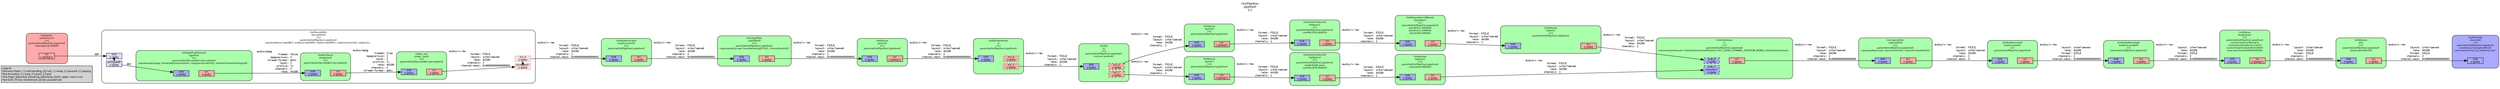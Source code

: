 digraph pipeline {
  rankdir=LR;
  fontname="sans";
  fontsize="10";
  labelloc=t;
  nodesep=.1;
  ranksep=.2;
  label="<GstPipeline>\npipeline0\n[>]";
  node [style="filled,rounded", shape=box, fontsize="9", fontname="sans", margin="0.0,0.0"];
  edge [labelfontsize="6", fontsize="9", fontname="monospace"];
  
  legend [
    pos="0,0!",
    margin="0.05,0.05",
    style="filled",
    label="Legend\lElement-States: [~] void-pending, [0] null, [-] ready, [=] paused, [>] playing\lPad-Activation: [-] none, [>] push, [<] pull\lPad-Flags: [b]locked, [f]lushing, [b]locking, [E]OS; upper-case is set\lPad-Task: [T] has started task, [t] has paused task\l",
  ];
  subgraph cluster_capsfilter0_0x72248138 {
    fontname="Bitstream Vera Sans";
    fontsize="8";
    style="filled,rounded";
    color=black;
    label="GstCapsFilter\ncapsfilter0\n[>]\nparent=(GstPipeline) pipeline0\ncaps=audio/x-raw, format=(string)F32LE, channels=(int)2";
    subgraph cluster_capsfilter0_0x72248138_sink {
      label="";
      style="invis";
      capsfilter0_0x72248138_sink_0x72247430 [color=black, fillcolor="#aaaaff", label="sink\n[>][bfb]", height="0.2", style="filled,solid"];
    }

    subgraph cluster_capsfilter0_0x72248138_src {
      label="";
      style="invis";
      capsfilter0_0x72248138_src_0x72247588 [color=black, fillcolor="#ffaaaa", label="src\n[>][bfb]", height="0.2", style="filled,solid"];
    }

    capsfilter0_0x72248138_sink_0x72247430 -> capsfilter0_0x72248138_src_0x72247588 [style="invis"];
    fillcolor="#aaffaa";
  }

  capsfilter0_0x72248138_src_0x72247588 -> queue0_0x7221e190_sink_0x7220e8b0 [label="audio/x-raw\l              format: F32LE\l              layout: interleaved\l                rate: 44100\l            channels: 2\l        channel-mask: 0x0000000000000003\l"]
  subgraph cluster_highvol1_0x722351f0 {
    fontname="Bitstream Vera Sans";
    fontsize="8";
    style="filled,rounded";
    color=black;
    label="GstVolume\nhighvol1\n[>]\nparent=(GstPipeline) pipeline0\nvolume=0.800000";
    subgraph cluster_highvol1_0x722351f0_sink {
      label="";
      style="invis";
      highvol1_0x722351f0_sink_0x72247180 [color=black, fillcolor="#aaaaff", label="sink\n[>][bfb]", height="0.2", style="filled,solid"];
    }

    subgraph cluster_highvol1_0x722351f0_src {
      label="";
      style="invis";
      highvol1_0x722351f0_src_0x722472d8 [color=black, fillcolor="#ffaaaa", label="src\n[>][bfb]", height="0.2", style="filled,solid"];
    }

    highvol1_0x722351f0_sink_0x72247180 -> highvol1_0x722351f0_src_0x722472d8 [style="invis"];
    fillcolor="#aaffaa";
  }

  highvol1_0x722351f0_src_0x722472d8 -> i1_0x7222a068_sink_1_0x7224c1d0 [label="audio/x-raw\l              format: F32LE\l              layout: interleaved\l                rate: 44100\l            channels: 1\l"]
  subgraph cluster_highpass1_0x72234e58 {
    fontname="Bitstream Vera Sans";
    fontsize="8";
    style="filled,rounded";
    color=black;
    label="GstAudioChebLimit\nhighpass1\n[>]\nparent=(GstPipeline) pipeline0\nmode=high-pass\ncutoff=1830.900024";
    subgraph cluster_highpass1_0x72234e58_sink {
      label="";
      style="invis";
      highpass1_0x72234e58_sink_0x72236e00 [color=black, fillcolor="#aaaaff", label="sink\n[>][bfb]", height="0.2", style="filled,solid"];
    }

    subgraph cluster_highpass1_0x72234e58_src {
      label="";
      style="invis";
      highpass1_0x72234e58_src_0x72247028 [color=black, fillcolor="#ffaaaa", label="src\n[>][bfb]", height="0.2", style="filled,solid"];
    }

    highpass1_0x72234e58_sink_0x72236e00 -> highpass1_0x72234e58_src_0x72247028 [style="invis"];
    fillcolor="#aaffaa";
  }

  highpass1_0x72234e58_src_0x72247028 -> highvol1_0x722351f0_sink_0x72247180 [label="audio/x-raw\l              format: F32LE\l              layout: interleaved\l                rate: 44100\l            channels: 1\l"]
  subgraph cluster_queue3_0x7221e880 {
    fontname="Bitstream Vera Sans";
    fontsize="8";
    style="filled,rounded";
    color=black;
    label="GstQueue\nqueue3\n[>]\nparent=(GstPipeline) pipeline0";
    subgraph cluster_queue3_0x7221e880_sink {
      label="";
      style="invis";
      queue3_0x7221e880_sink_0x72236b50 [color=black, fillcolor="#aaaaff", label="sink\n[>][bfb]", height="0.2", style="filled,solid"];
    }

    subgraph cluster_queue3_0x7221e880_src {
      label="";
      style="invis";
      queue3_0x7221e880_src_0x72236ca8 [color=black, fillcolor="#ffaaaa", label="src\n[>][bfb][T]", height="0.2", style="filled,solid"];
    }

    queue3_0x7221e880_sink_0x72236b50 -> queue3_0x7221e880_src_0x72236ca8 [style="invis"];
    fillcolor="#aaffaa";
  }

  queue3_0x7221e880_src_0x72236ca8 -> highpass1_0x72234e58_sink_0x72236e00 [label="audio/x-raw\l              format: F32LE\l              layout: interleaved\l                rate: 44100\l            channels: 1\l"]
  subgraph cluster_lowvol1_0x72234ac0 {
    fontname="Bitstream Vera Sans";
    fontsize="8";
    style="filled,rounded";
    color=black;
    label="GstVolume\nlowvol1\n[>]\nparent=(GstPipeline) pipeline0";
    subgraph cluster_lowvol1_0x72234ac0_sink {
      label="";
      style="invis";
      lowvol1_0x72234ac0_sink_0x722368a0 [color=black, fillcolor="#aaaaff", label="sink\n[>][bfb]", height="0.2", style="filled,solid"];
    }

    subgraph cluster_lowvol1_0x72234ac0_src {
      label="";
      style="invis";
      lowvol1_0x72234ac0_src_0x722369f8 [color=black, fillcolor="#ffaaaa", label="src\n[>][bfb]", height="0.2", style="filled,solid"];
    }

    lowvol1_0x72234ac0_sink_0x722368a0 -> lowvol1_0x72234ac0_src_0x722369f8 [style="invis"];
    fillcolor="#aaffaa";
  }

  lowvol1_0x72234ac0_src_0x722369f8 -> i1_0x7222a068_sink_0_0x7224c070 [label="audio/x-raw\l              format: F32LE\l              layout: interleaved\l                rate: 44100\l            channels: 1\l"]
  subgraph cluster_equalizer1_0x72242128 {
    fontname="Bitstream Vera Sans";
    fontsize="8";
    style="filled,rounded";
    color=black;
    label="GstIirEqualizer10Bands\nequalizer1\n[>]\nparent=(GstPipeline) pipeline0\nband0=12.000000\nband1=11.040000\nband2=6.696000";
    subgraph cluster_equalizer1_0x72242128_sink {
      label="";
      style="invis";
      equalizer1_0x72242128_sink_0x722365f0 [color=black, fillcolor="#aaaaff", label="sink\n[>][bfb]", height="0.2", style="filled,solid"];
    }

    subgraph cluster_equalizer1_0x72242128_src {
      label="";
      style="invis";
      equalizer1_0x72242128_src_0x72236748 [color=black, fillcolor="#ffaaaa", label="src\n[>][bfb]", height="0.2", style="filled,solid"];
    }

    equalizer1_0x72242128_sink_0x722365f0 -> equalizer1_0x72242128_src_0x72236748 [style="invis"];
    fillcolor="#aaffaa";
  }

  equalizer1_0x72242128_src_0x72236748 -> lowvol1_0x72234ac0_sink_0x722368a0 [label="audio/x-raw\l              format: F32LE\l              layout: interleaved\l                rate: 44100\l            channels: 1\l"]
  subgraph cluster_lowpass1_0x72234728 {
    fontname="Bitstream Vera Sans";
    fontsize="8";
    style="filled,rounded";
    color=black;
    label="GstAudioChebLimit\nlowpass1\n[>]\nparent=(GstPipeline) pipeline0\ncutoff=1830.900024";
    subgraph cluster_lowpass1_0x72234728_sink {
      label="";
      style="invis";
      lowpass1_0x72234728_sink_0x72236340 [color=black, fillcolor="#aaaaff", label="sink\n[>][bfb]", height="0.2", style="filled,solid"];
    }

    subgraph cluster_lowpass1_0x72234728_src {
      label="";
      style="invis";
      lowpass1_0x72234728_src_0x72236498 [color=black, fillcolor="#ffaaaa", label="src\n[>][bfb]", height="0.2", style="filled,solid"];
    }

    lowpass1_0x72234728_sink_0x72236340 -> lowpass1_0x72234728_src_0x72236498 [style="invis"];
    fillcolor="#aaffaa";
  }

  lowpass1_0x72234728_src_0x72236498 -> equalizer1_0x72242128_sink_0x722365f0 [label="audio/x-raw\l              format: F32LE\l              layout: interleaved\l                rate: 44100\l            channels: 1\l"]
  subgraph cluster_queue2_0x7221e630 {
    fontname="Bitstream Vera Sans";
    fontsize="8";
    style="filled,rounded";
    color=black;
    label="GstQueue\nqueue2\n[>]\nparent=(GstPipeline) pipeline0";
    subgraph cluster_queue2_0x7221e630_sink {
      label="";
      style="invis";
      queue2_0x7221e630_sink_0x72236090 [color=black, fillcolor="#aaaaff", label="sink\n[>][bfb]", height="0.2", style="filled,solid"];
    }

    subgraph cluster_queue2_0x7221e630_src {
      label="";
      style="invis";
      queue2_0x7221e630_src_0x722361e8 [color=black, fillcolor="#ffaaaa", label="src\n[>][bfb][T]", height="0.2", style="filled,solid"];
    }

    queue2_0x7221e630_sink_0x72236090 -> queue2_0x7221e630_src_0x722361e8 [style="invis"];
    fillcolor="#aaffaa";
  }

  queue2_0x7221e630_src_0x722361e8 -> lowpass1_0x72234728_sink_0x72236340 [label="audio/x-raw\l              format: F32LE\l              layout: interleaved\l                rate: 44100\l            channels: 1\l"]
  subgraph cluster_alsasink0_0x7223ad88 {
    fontname="Bitstream Vera Sans";
    fontsize="8";
    style="filled,rounded";
    color=black;
    label="GstAlsaSink\nalsasink0\n[>]\nparent=(GstPipeline) pipeline0\nenable-last-sample=FALSE\ncard-name=\"snd_rpi_hifiberry_dac\"";
    subgraph cluster_alsasink0_0x7223ad88_sink {
      label="";
      style="invis";
      alsasink0_0x7223ad88_sink_0x72226eb0 [color=black, fillcolor="#aaaaff", label="sink\n[>][bfb]", height="0.2", style="filled,solid"];
    }

    fillcolor="#aaaaff";
  }

  subgraph cluster_vol1_0x72234390 {
    fontname="Bitstream Vera Sans";
    fontsize="8";
    style="filled,rounded";
    color=black;
    label="GstVolume\nvol1\n[>]\nparent=(GstPipeline) pipeline0\nvolume=0.085500";
    subgraph cluster_vol1_0x72234390_sink {
      label="";
      style="invis";
      vol1_0x72234390_sink_0x72226c00 [color=black, fillcolor="#aaaaff", label="sink\n[>][bfb]", height="0.2", style="filled,solid"];
    }

    subgraph cluster_vol1_0x72234390_src {
      label="";
      style="invis";
      vol1_0x72234390_src_0x72226d58 [color=black, fillcolor="#ffaaaa", label="src\n[>][bfb]", height="0.2", style="filled,solid"];
    }

    vol1_0x72234390_sink_0x72226c00 -> vol1_0x72234390_src_0x72226d58 [style="invis"];
    fillcolor="#aaffaa";
  }

  vol1_0x72234390_src_0x72226d58 -> alsasink0_0x7223ad88_sink_0x72226eb0 [label="audio/x-raw\l              layout: interleaved\l                rate: 44100\l              format: S32LE\l            channels: 2\l        channel-mask: 0x0000000000000003\l"]
  subgraph cluster_lastqueue1_0x7221e3e0 {
    fontname="Bitstream Vera Sans";
    fontsize="8";
    style="filled,rounded";
    color=black;
    label="GstQueue\nlastqueue1\n[>]\nparent=(GstPipeline) pipeline0\ncurrent-level-buffers=21\ncurrent-level-bytes=172032\ncurrent-level-time=487619047\nmax-size-time=20000000000";
    subgraph cluster_lastqueue1_0x7221e3e0_sink {
      label="";
      style="invis";
      lastqueue1_0x7221e3e0_sink_0x72226950 [color=black, fillcolor="#aaaaff", label="sink\n[>][bfb]", height="0.2", style="filled,solid"];
    }

    subgraph cluster_lastqueue1_0x7221e3e0_src {
      label="";
      style="invis";
      lastqueue1_0x7221e3e0_src_0x72226aa8 [color=black, fillcolor="#ffaaaa", label="src\n[>][bfb][T]", height="0.2", style="filled,solid"];
    }

    lastqueue1_0x7221e3e0_sink_0x72226950 -> lastqueue1_0x7221e3e0_src_0x72226aa8 [style="invis"];
    fillcolor="#aaffaa";
  }

  lastqueue1_0x7221e3e0_src_0x72226aa8 -> vol1_0x72234390_sink_0x72226c00 [label="audio/x-raw\l              layout: interleaved\l                rate: 44100\l              format: S32LE\l            channels: 2\l        channel-mask: 0x0000000000000003\l"]
  subgraph cluster_audioresample0_0x72230ec0 {
    fontname="Bitstream Vera Sans";
    fontsize="8";
    style="filled,rounded";
    color=black;
    label="GstAudioResample\naudioresample0\n[>]\nparent=(GstPipeline) pipeline0";
    subgraph cluster_audioresample0_0x72230ec0_sink {
      label="";
      style="invis";
      audioresample0_0x72230ec0_sink_0x722266a0 [color=black, fillcolor="#aaaaff", label="sink\n[>][bfb]", height="0.2", style="filled,solid"];
    }

    subgraph cluster_audioresample0_0x72230ec0_src {
      label="";
      style="invis";
      audioresample0_0x72230ec0_src_0x722267f8 [color=black, fillcolor="#ffaaaa", label="src\n[>][bfb]", height="0.2", style="filled,solid"];
    }

    audioresample0_0x72230ec0_sink_0x722266a0 -> audioresample0_0x72230ec0_src_0x722267f8 [style="invis"];
    fillcolor="#aaffaa";
  }

  audioresample0_0x72230ec0_src_0x722267f8 -> lastqueue1_0x7221e3e0_sink_0x72226950 [label="audio/x-raw\l              layout: interleaved\l                rate: 44100\l              format: S32LE\l            channels: 2\l        channel-mask: 0x0000000000000003\l"]
  subgraph cluster_audioconvert1_0x7222c9b0 {
    fontname="Bitstream Vera Sans";
    fontsize="8";
    style="filled,rounded";
    color=black;
    label="GstAudioConvert\naudioconvert1\n[>]\nparent=(GstPipeline) pipeline0";
    subgraph cluster_audioconvert1_0x7222c9b0_sink {
      label="";
      style="invis";
      audioconvert1_0x7222c9b0_sink_0x722263f0 [color=black, fillcolor="#aaaaff", label="sink\n[>][bfb]", height="0.2", style="filled,solid"];
    }

    subgraph cluster_audioconvert1_0x7222c9b0_src {
      label="";
      style="invis";
      audioconvert1_0x7222c9b0_src_0x72226548 [color=black, fillcolor="#ffaaaa", label="src\n[>][bfb]", height="0.2", style="filled,solid"];
    }

    audioconvert1_0x7222c9b0_sink_0x722263f0 -> audioconvert1_0x7222c9b0_src_0x72226548 [style="invis"];
    fillcolor="#aaffaa";
  }

  audioconvert1_0x7222c9b0_src_0x72226548 -> audioresample0_0x72230ec0_sink_0x722266a0 [label="audio/x-raw\l              layout: interleaved\l                rate: 44100\l              format: S32LE\l            channels: 2\l        channel-mask: 0x0000000000000003\l"]
  subgraph cluster_capssetter0_0x7222e1c8 {
    fontname="Bitstream Vera Sans";
    fontsize="8";
    style="filled,rounded";
    color=black;
    label="GstCapsSetter\ncapssetter0\n[>]\nparent=(GstPipeline) pipeline0\ncaps=audio/x-raw, channels=(int)2, channel-mask=(int)3";
    subgraph cluster_capssetter0_0x7222e1c8_sink {
      label="";
      style="invis";
      capssetter0_0x7222e1c8_sink_0x72226140 [color=black, fillcolor="#aaaaff", label="sink\n[>][bfb]", height="0.2", style="filled,solid"];
    }

    subgraph cluster_capssetter0_0x7222e1c8_src {
      label="";
      style="invis";
      capssetter0_0x7222e1c8_src_0x72226298 [color=black, fillcolor="#ffaaaa", label="src\n[>][bfb]", height="0.2", style="filled,solid"];
    }

    capssetter0_0x7222e1c8_sink_0x72226140 -> capssetter0_0x7222e1c8_src_0x72226298 [style="invis"];
    fillcolor="#aaffaa";
  }

  capssetter0_0x7222e1c8_src_0x72226298 -> audioconvert1_0x7222c9b0_sink_0x722263f0 [label="audio/x-raw\l              format: F32LE\l              layout: interleaved\l                rate: 44100\l            channels: 2\l        channel-mask: 3\l"]
  subgraph cluster_i1_0x7222a068 {
    fontname="Bitstream Vera Sans";
    fontsize="8";
    style="filled,rounded";
    color=black;
    label="GstInterleave\ni1\n[>]\nparent=(GstPipeline) pipeline0\nchannel-positions=< ((GstAudioChannelPosition) GST_AUDIO_CHANNEL_POSITION_MONO), ((GstAudioChannel…";
    subgraph cluster_i1_0x7222a068_sink {
      label="";
      style="invis";
      i1_0x7222a068_sink_0_0x7224c070 [color=black, fillcolor="#aaaaff", label="sink_0\n[>][bfb]", height="0.2", style="filled,dashed"];
      i1_0x7222a068_sink_1_0x7224c1d0 [color=black, fillcolor="#aaaaff", label="sink_1\nchannel=1\n[>][bfb]", height="0.2", style="filled,dashed"];
    }

    subgraph cluster_i1_0x7222a068_src {
      label="";
      style="invis";
      i1_0x7222a068_src_0x7220ee10 [color=black, fillcolor="#ffaaaa", label="src\n[>][bfb]", height="0.2", style="filled,solid"];
    }

    i1_0x7222a068_sink_0_0x7224c070 -> i1_0x7222a068_src_0x7220ee10 [style="invis"];
    fillcolor="#aaffaa";
  }

  i1_0x7222a068_src_0x7220ee10 -> capssetter0_0x7222e1c8_sink_0x72226140 [label="audio/x-raw\l              format: F32LE\l              layout: interleaved\l                rate: 44100\l            channels: 2\l        channel-mask: 0x0000000000000000\l"]
  subgraph cluster_t1_0x72227880 {
    fontname="Bitstream Vera Sans";
    fontsize="8";
    style="filled,rounded";
    color=black;
    label="GstTee\nt1\n[>]\nparent=(GstPipeline) pipeline0\nnum-src-pads=2";
    subgraph cluster_t1_0x72227880_sink {
      label="";
      style="invis";
      t1_0x72227880_sink_0x7220ecb8 [color=black, fillcolor="#aaaaff", label="sink\n[>][bfb]", height="0.2", style="filled,solid"];
    }

    subgraph cluster_t1_0x72227880_src {
      label="";
      style="invis";
      t1_0x72227880_src_0_0x7221a348 [color=black, fillcolor="#ffaaaa", label="src_0\n[>][bfb]", height="0.2", style="filled,dashed"];
      t1_0x72227880_src_1_0x7221a4b0 [color=black, fillcolor="#ffaaaa", label="src_1\n[>][bfb]", height="0.2", style="filled,dashed"];
    }

    t1_0x72227880_sink_0x7220ecb8 -> t1_0x72227880_src_0_0x7221a348 [style="invis"];
    fillcolor="#aaffaa";
  }

  t1_0x72227880_src_0_0x7221a348 -> queue2_0x7221e630_sink_0x72236090 [label="audio/x-raw\l              format: F32LE\l              layout: interleaved\l                rate: 44100\l            channels: 1\l"]
  t1_0x72227880_src_1_0x7221a4b0 -> queue3_0x7221e880_sink_0x72236b50 [label="audio/x-raw\l              format: F32LE\l              layout: interleaved\l                rate: 44100\l            channels: 1\l"]
  subgraph cluster_d_0x72224020 {
    fontname="Bitstream Vera Sans";
    fontsize="8";
    style="filled,rounded";
    color=black;
    label="GstDeinterleave\nd\n[>]\nparent=(GstPipeline) pipeline0";
    subgraph cluster_d_0x72224020_sink {
      label="";
      style="invis";
      d_0x72224020_sink_0x7220eb60 [color=black, fillcolor="#aaaaff", label="sink\n[>][bfb]", height="0.2", style="filled,solid"];
    }

    subgraph cluster_d_0x72224020_src {
      label="";
      style="invis";
      d_0x72224020_src_0_0x722660e0 [color=black, fillcolor="#ffaaaa", label="src_0\n[>][bfb]", height="0.2", style="filled,dotted"];
      d_0x72224020_src_1_0x72266238 [color=black, fillcolor="#ffaaaa", label="src_1\n[>][bfb]", height="0.2", style="filled,dotted"];
    }

    d_0x72224020_sink_0x7220eb60 -> d_0x72224020_src_0_0x722660e0 [style="invis"];
    fillcolor="#aaffaa";
  }

  d_0x72224020_src_1_0x72266238 -> t1_0x72227880_sink_0x7220ecb8 [label="audio/x-raw\l              format: F32LE\l              layout: interleaved\l                rate: 44100\l            channels: 1\l"]
  subgraph cluster_queue0_0x7221e190 {
    fontname="Bitstream Vera Sans";
    fontsize="8";
    style="filled,rounded";
    color=black;
    label="GstQueue\nqueue0\n[>]\nparent=(GstPipeline) pipeline0";
    subgraph cluster_queue0_0x7221e190_sink {
      label="";
      style="invis";
      queue0_0x7221e190_sink_0x7220e8b0 [color=black, fillcolor="#aaaaff", label="sink\n[>][bfb]", height="0.2", style="filled,solid"];
    }

    subgraph cluster_queue0_0x7221e190_src {
      label="";
      style="invis";
      queue0_0x7221e190_src_0x7220ea08 [color=black, fillcolor="#ffaaaa", label="src\n[>][bfb][T]", height="0.2", style="filled,solid"];
    }

    queue0_0x7221e190_sink_0x7220e8b0 -> queue0_0x7221e190_src_0x7220ea08 [style="invis"];
    fillcolor="#aaffaa";
  }

  queue0_0x7221e190_src_0x7220ea08 -> d_0x72224020_sink_0x7220eb60 [label="audio/x-raw\l              format: F32LE\l              layout: interleaved\l                rate: 44100\l            channels: 2\l        channel-mask: 0x0000000000000003\l"]
  subgraph cluster_audioconvert0_0x7221c570 {
    fontname="Bitstream Vera Sans";
    fontsize="8";
    style="filled,rounded";
    color=black;
    label="GstAudioConvert\naudioconvert0\n[>]\nparent=(GstPipeline) pipeline0";
    subgraph cluster_audioconvert0_0x7221c570_sink {
      label="";
      style="invis";
      audioconvert0_0x7221c570_sink_0x7220e600 [color=black, fillcolor="#aaaaff", label="sink\n[>][bfb]", height="0.2", style="filled,solid"];
    }

    subgraph cluster_audioconvert0_0x7221c570_src {
      label="";
      style="invis";
      audioconvert0_0x7221c570_src_0x7220e758 [color=black, fillcolor="#ffaaaa", label="src\n[>][bfb]", height="0.2", style="filled,solid"];
    }

    audioconvert0_0x7221c570_sink_0x7220e600 -> audioconvert0_0x7221c570_src_0x7220e758 [style="invis"];
    fillcolor="#aaffaa";
  }

  audioconvert0_0x7221c570_src_0x7220e758 -> capsfilter0_0x72248138_sink_0x72247430 [label="audio/x-raw\l              format: F32LE\l              layout: interleaved\l                rate: 44100\l            channels: 2\l        channel-mask: 0x0000000000000003\l"]
  subgraph cluster_decodebin0_0x722120a0 {
    fontname="Bitstream Vera Sans";
    fontsize="8";
    style="filled,rounded";
    color=black;
    label="GstDecodeBin\ndecodebin0\n[>]\nparent=(GstPipeline) pipeline0\ncaps=video/x-raw(ANY); audio/x-raw(ANY); text/x-raw(ANY); subpicture/x-dvd; subpictur…";
    subgraph cluster_decodebin0_0x722120a0_sink {
      label="";
      style="invis";
      _proxypad0_0x7221a080 [color=black, fillcolor="#ddddff", label="proxypad0\n[>][bfb]", height="0.2", style="filled,solid"];
    decodebin0_0x722120a0_sink_0x72218150 -> _proxypad0_0x7221a080 [style=dashed, minlen=0]
      decodebin0_0x722120a0_sink_0x72218150 [color=black, fillcolor="#ddddff", label="sink\n[>][bfb]", height="0.2", style="filled,solid"];
    }

    subgraph cluster_decodebin0_0x722120a0_src {
      label="";
      style="invis";
      _proxypad1_0x7221a620 [color=black, fillcolor="#ffdddd", label="proxypad1\n[>][bfb]", height="0.2", style="filled,dotted"];
    _proxypad1_0x7221a620 -> decodebin0_0x722120a0_src_0_0x72c1f040 [style=dashed, minlen=0]
      decodebin0_0x722120a0_src_0_0x72c1f040 [color=black, fillcolor="#ffdddd", label="src_0\n[>][bfb]", height="0.2", style="filled,dotted"];
    }

    decodebin0_0x722120a0_sink_0x72218150 -> decodebin0_0x722120a0_src_0_0x72c1f040 [style="invis"];
    fillcolor="#ffffff";
    subgraph cluster_avdec_aac0_0x72c7eac8 {
      fontname="Bitstream Vera Sans";
      fontsize="8";
      style="filled,rounded";
      color=black;
      label="avdec_aac\navdec_aac0\n[>]\nparent=(GstDecodeBin) decodebin0";
      subgraph cluster_avdec_aac0_0x72c7eac8_sink {
        label="";
        style="invis";
        avdec_aac0_0x72c7eac8_sink_0x72247c40 [color=black, fillcolor="#aaaaff", label="sink\n[>][bfb]", height="0.2", style="filled,solid"];
      }

      subgraph cluster_avdec_aac0_0x72c7eac8_src {
        label="";
        style="invis";
        avdec_aac0_0x72c7eac8_src_0x72247d98 [color=black, fillcolor="#ffaaaa", label="src\n[>][bfb]", height="0.2", style="filled,solid"];
      }

      avdec_aac0_0x72c7eac8_sink_0x72247c40 -> avdec_aac0_0x72c7eac8_src_0x72247d98 [style="invis"];
      fillcolor="#aaffaa";
    }

    avdec_aac0_0x72c7eac8_src_0x72247d98 -> _proxypad1_0x7221a620 [label="audio/x-raw\l              format: F32LE\l              layout: interleaved\l                rate: 44100\l            channels: 2\l        channel-mask: 0x0000000000000003\l"]
    subgraph cluster_aacparse0_0x72c4c298 {
      fontname="Bitstream Vera Sans";
      fontsize="8";
      style="filled,rounded";
      color=black;
      label="GstAacParse\naacparse0\n[>]\nparent=(GstDecodeBin) decodebin0";
      subgraph cluster_aacparse0_0x72c4c298_sink {
        label="";
        style="invis";
        aacparse0_0x72c4c298_sink_0x72247990 [color=black, fillcolor="#aaaaff", label="sink\n[>][bfb]", height="0.2", style="filled,solid"];
      }

      subgraph cluster_aacparse0_0x72c4c298_src {
        label="";
        style="invis";
        aacparse0_0x72c4c298_src_0x72247ae8 [color=black, fillcolor="#ffaaaa", label="src\n[>][bfb]", height="0.2", style="filled,solid"];
      }

      aacparse0_0x72c4c298_sink_0x72247990 -> aacparse0_0x72c4c298_src_0x72247ae8 [style="invis"];
      fillcolor="#aaffaa";
    }

    aacparse0_0x72c4c298_src_0x72247ae8 -> avdec_aac0_0x72c7eac8_sink_0x72247c40 [label="audio/mpeg\l              framed: true\l         mpegversion: 2\l               level: 2\l             profile: lc\l                rate: 44100\l            channels: 2\l       stream-format: adts\l"]
    subgraph cluster_typefind_0x7220e1d0 {
      fontname="Bitstream Vera Sans";
      fontsize="8";
      style="filled,rounded";
      color=black;
      label="GstTypeFindElement\ntypefind\n[>]\nparent=(GstDecodeBin) decodebin0\ncaps=audio/mpeg, framed=(boolean)false, mpegversion=(int)2, stream-format=(string)adt…";
      subgraph cluster_typefind_0x7220e1d0_sink {
        label="";
        style="invis";
        typefind_0x7220e1d0_sink_0x7220e350 [color=black, fillcolor="#aaaaff", label="sink\n[>][bfb]", height="0.2", style="filled,solid"];
      }

      subgraph cluster_typefind_0x7220e1d0_src {
        label="";
        style="invis";
        typefind_0x7220e1d0_src_0x7220e4a8 [color=black, fillcolor="#ffaaaa", label="src\n[>][bfb]", height="0.2", style="filled,solid"];
      }

      typefind_0x7220e1d0_sink_0x7220e350 -> typefind_0x7220e1d0_src_0x7220e4a8 [style="invis"];
      fillcolor="#aaffaa";
    }

    _proxypad0_0x7221a080 -> typefind_0x7220e1d0_sink_0x7220e350 [label="ANY"]
    typefind_0x7220e1d0_src_0x7220e4a8 -> aacparse0_0x72c4c298_sink_0x72247990 [label="audio/mpeg\l              framed: false\l         mpegversion: 2\l       stream-format: adts\l               level: 2\l             profile: lc\l            channels: 2\l                rate: 44100\l"]
  }

  decodebin0_0x722120a0_src_0_0x72c1f040 -> audioconvert0_0x7221c570_sink_0x7220e600 [label="audio/x-raw\l              format: F32LE\l              layout: interleaved\l                rate: 44100\l            channels: 2\l        channel-mask: 0x0000000000000003\l"]
  subgraph cluster_audiosource_0x7220c198 {
    fontname="Bitstream Vera Sans";
    fontsize="8";
    style="filled,rounded";
    color=black;
    label="GstAppSrc\naudiosource\n[>]\nparent=(GstPipeline) pipeline0\nmax-bytes=100000";
    subgraph cluster_audiosource_0x7220c198_src {
      label="";
      style="invis";
      audiosource_0x7220c198_src_0x7220e0a0 [color=black, fillcolor="#ffaaaa", label="src\n[>][bfb][T]", height="0.2", style="filled,solid"];
    }

    fillcolor="#ffaaaa";
  }

  audiosource_0x7220c198_src_0x7220e0a0 -> decodebin0_0x722120a0_sink_0x72218150 [label="ANY"]
}
